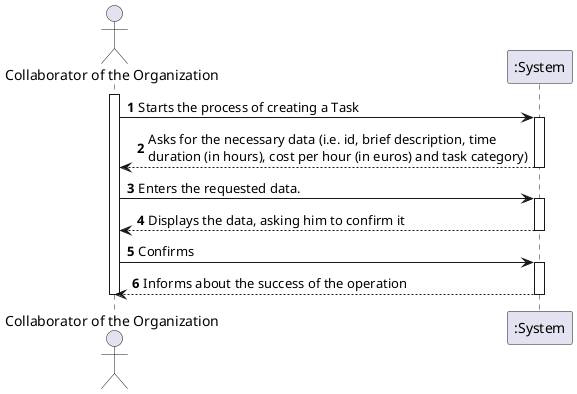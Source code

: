 @startuml
autonumber
actor "Collaborator of the Organization" as COL

activate COL
COL -> ":System" : Starts the process of creating a Task
activate ":System"
":System" --> COL : Asks for the necessary data (i.e. id, brief description, time \nduration (in hours), cost per hour (in euros) and task category)
deactivate ":System"

COL -> ":System" : Enters the requested data.
activate ":System"
":System" --> COL : Displays the data, asking him to confirm it
deactivate ":System"

COL -> ":System" :  Confirms
activate ":System"
":System" --> COL :  Informs about the success of the operation
deactivate ":System"

deactivate COL

@enduml
